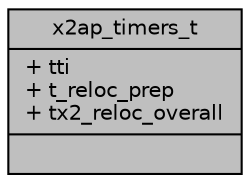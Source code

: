 digraph "x2ap_timers_t"
{
 // LATEX_PDF_SIZE
  edge [fontname="Helvetica",fontsize="10",labelfontname="Helvetica",labelfontsize="10"];
  node [fontname="Helvetica",fontsize="10",shape=record];
  Node1 [label="{x2ap_timers_t\n|+ tti\l+ t_reloc_prep\l+ tx2_reloc_overall\l|}",height=0.2,width=0.4,color="black", fillcolor="grey75", style="filled", fontcolor="black",tooltip=" "];
}
